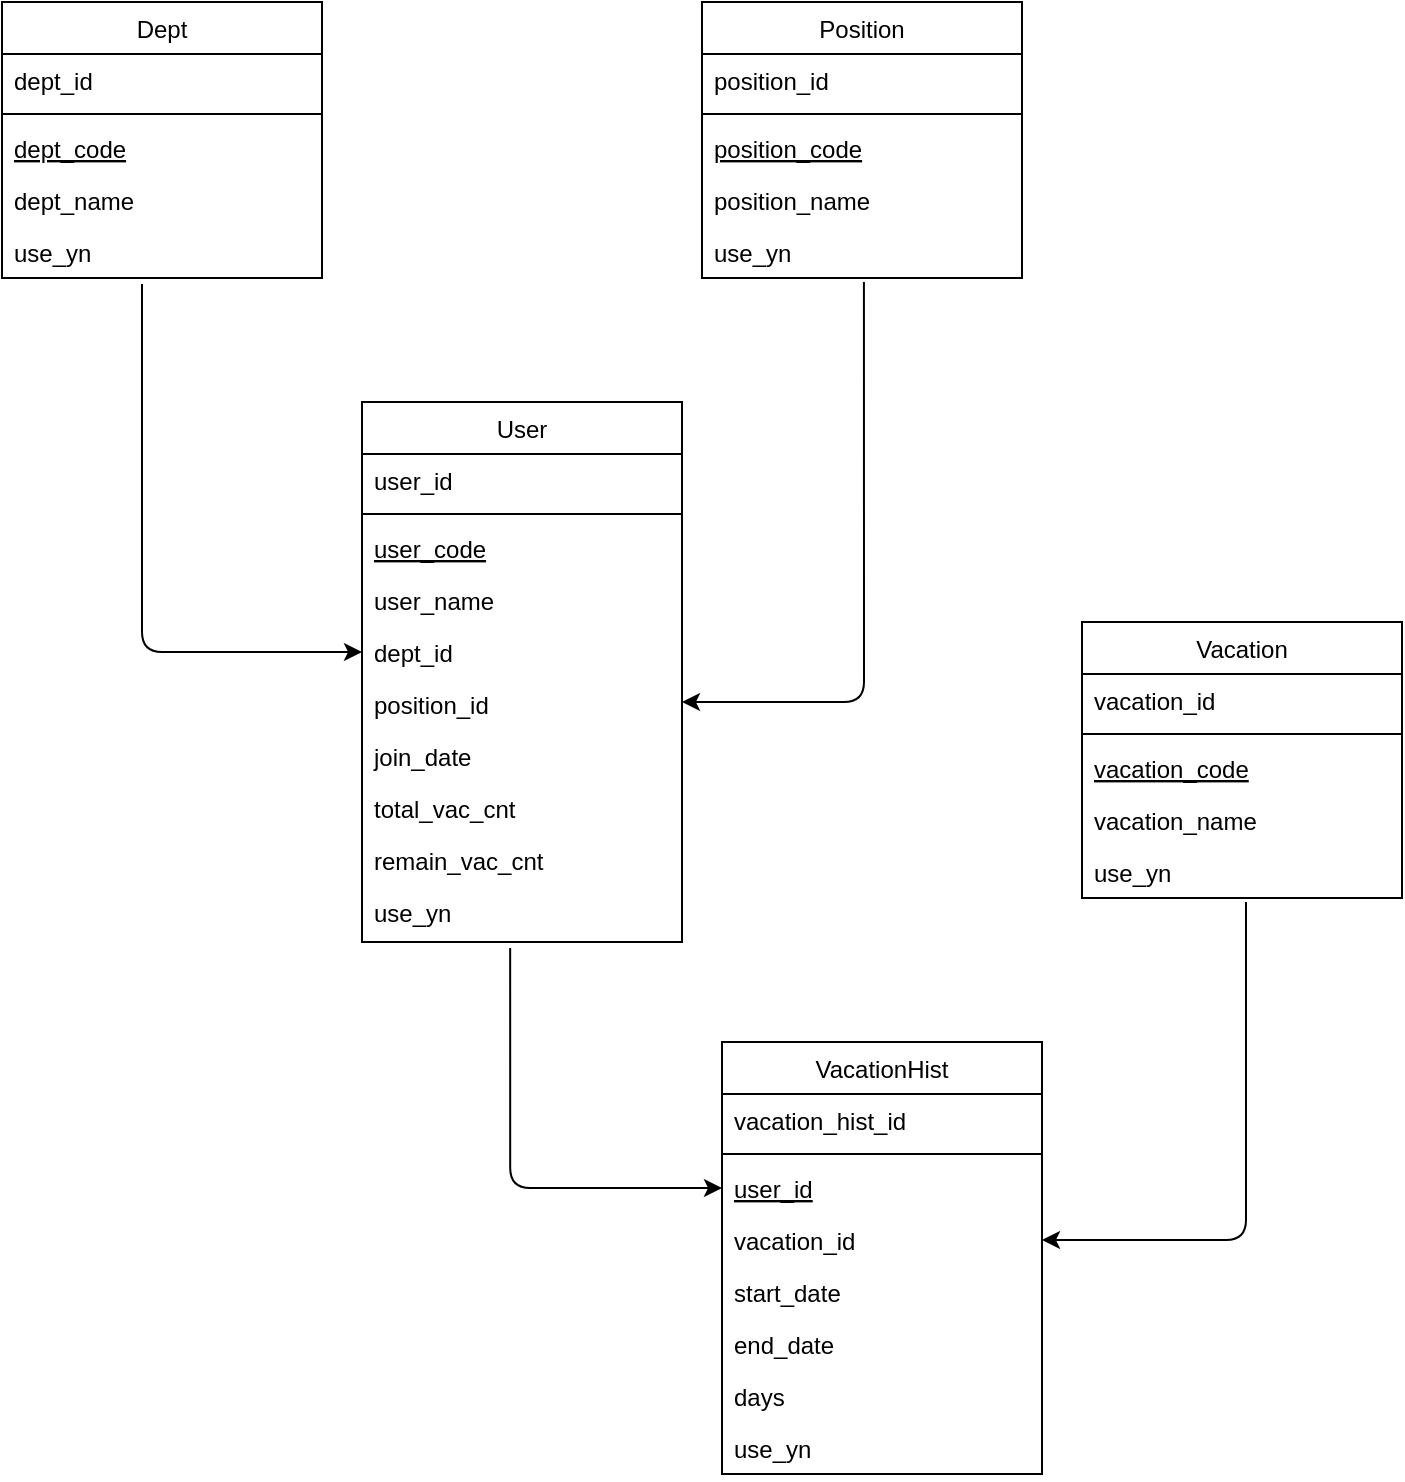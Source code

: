<mxfile version="14.2.9" type="device"><diagram id="C5RBs43oDa-KdzZeNtuy" name="Page-1"><mxGraphModel dx="1422" dy="705" grid="1" gridSize="10" guides="1" tooltips="1" connect="1" arrows="1" fold="1" page="1" pageScale="1" pageWidth="827" pageHeight="1169" math="0" shadow="0"><root><mxCell id="WIyWlLk6GJQsqaUBKTNV-0"/><mxCell id="WIyWlLk6GJQsqaUBKTNV-1" parent="WIyWlLk6GJQsqaUBKTNV-0"/><mxCell id="zkfFHV4jXpPFQw0GAbJ--6" value="Dept&#10;" style="swimlane;fontStyle=0;align=center;verticalAlign=top;childLayout=stackLayout;horizontal=1;startSize=26;horizontalStack=0;resizeParent=1;resizeLast=0;collapsible=1;marginBottom=0;rounded=0;shadow=0;strokeWidth=1;" parent="WIyWlLk6GJQsqaUBKTNV-1" vertex="1"><mxGeometry x="60" y="100" width="160" height="138" as="geometry"><mxRectangle x="130" y="380" width="160" height="26" as="alternateBounds"/></mxGeometry></mxCell><mxCell id="zkfFHV4jXpPFQw0GAbJ--7" value="dept_id&#10;" style="text;align=left;verticalAlign=top;spacingLeft=4;spacingRight=4;overflow=hidden;rotatable=0;points=[[0,0.5],[1,0.5]];portConstraint=eastwest;" parent="zkfFHV4jXpPFQw0GAbJ--6" vertex="1"><mxGeometry y="26" width="160" height="26" as="geometry"/></mxCell><mxCell id="zkfFHV4jXpPFQw0GAbJ--9" value="" style="line;html=1;strokeWidth=1;align=left;verticalAlign=middle;spacingTop=-1;spacingLeft=3;spacingRight=3;rotatable=0;labelPosition=right;points=[];portConstraint=eastwest;" parent="zkfFHV4jXpPFQw0GAbJ--6" vertex="1"><mxGeometry y="52" width="160" height="8" as="geometry"/></mxCell><mxCell id="zkfFHV4jXpPFQw0GAbJ--10" value="dept_code" style="text;align=left;verticalAlign=top;spacingLeft=4;spacingRight=4;overflow=hidden;rotatable=0;points=[[0,0.5],[1,0.5]];portConstraint=eastwest;fontStyle=4" parent="zkfFHV4jXpPFQw0GAbJ--6" vertex="1"><mxGeometry y="60" width="160" height="26" as="geometry"/></mxCell><mxCell id="zkfFHV4jXpPFQw0GAbJ--11" value="dept_name&#10;" style="text;align=left;verticalAlign=top;spacingLeft=4;spacingRight=4;overflow=hidden;rotatable=0;points=[[0,0.5],[1,0.5]];portConstraint=eastwest;" parent="zkfFHV4jXpPFQw0GAbJ--6" vertex="1"><mxGeometry y="86" width="160" height="26" as="geometry"/></mxCell><mxCell id="jxU5ZVfsKW5ekqhEbPgU-1" value="use_yn&#10;" style="text;align=left;verticalAlign=top;spacingLeft=4;spacingRight=4;overflow=hidden;rotatable=0;points=[[0,0.5],[1,0.5]];portConstraint=eastwest;" parent="zkfFHV4jXpPFQw0GAbJ--6" vertex="1"><mxGeometry y="112" width="160" height="26" as="geometry"/></mxCell><mxCell id="jxU5ZVfsKW5ekqhEbPgU-2" value="Position" style="swimlane;fontStyle=0;align=center;verticalAlign=top;childLayout=stackLayout;horizontal=1;startSize=26;horizontalStack=0;resizeParent=1;resizeLast=0;collapsible=1;marginBottom=0;rounded=0;shadow=0;strokeWidth=1;" parent="WIyWlLk6GJQsqaUBKTNV-1" vertex="1"><mxGeometry x="410" y="100" width="160" height="138" as="geometry"><mxRectangle x="130" y="380" width="160" height="26" as="alternateBounds"/></mxGeometry></mxCell><mxCell id="jxU5ZVfsKW5ekqhEbPgU-3" value="position_id" style="text;align=left;verticalAlign=top;spacingLeft=4;spacingRight=4;overflow=hidden;rotatable=0;points=[[0,0.5],[1,0.5]];portConstraint=eastwest;" parent="jxU5ZVfsKW5ekqhEbPgU-2" vertex="1"><mxGeometry y="26" width="160" height="26" as="geometry"/></mxCell><mxCell id="jxU5ZVfsKW5ekqhEbPgU-4" value="" style="line;html=1;strokeWidth=1;align=left;verticalAlign=middle;spacingTop=-1;spacingLeft=3;spacingRight=3;rotatable=0;labelPosition=right;points=[];portConstraint=eastwest;" parent="jxU5ZVfsKW5ekqhEbPgU-2" vertex="1"><mxGeometry y="52" width="160" height="8" as="geometry"/></mxCell><mxCell id="jxU5ZVfsKW5ekqhEbPgU-5" value="position_code&#10;" style="text;align=left;verticalAlign=top;spacingLeft=4;spacingRight=4;overflow=hidden;rotatable=0;points=[[0,0.5],[1,0.5]];portConstraint=eastwest;fontStyle=4" parent="jxU5ZVfsKW5ekqhEbPgU-2" vertex="1"><mxGeometry y="60" width="160" height="26" as="geometry"/></mxCell><mxCell id="jxU5ZVfsKW5ekqhEbPgU-6" value="position_name" style="text;align=left;verticalAlign=top;spacingLeft=4;spacingRight=4;overflow=hidden;rotatable=0;points=[[0,0.5],[1,0.5]];portConstraint=eastwest;" parent="jxU5ZVfsKW5ekqhEbPgU-2" vertex="1"><mxGeometry y="86" width="160" height="26" as="geometry"/></mxCell><mxCell id="jxU5ZVfsKW5ekqhEbPgU-7" value="use_yn" style="text;align=left;verticalAlign=top;spacingLeft=4;spacingRight=4;overflow=hidden;rotatable=0;points=[[0,0.5],[1,0.5]];portConstraint=eastwest;" parent="jxU5ZVfsKW5ekqhEbPgU-2" vertex="1"><mxGeometry y="112" width="160" height="26" as="geometry"/></mxCell><mxCell id="jxU5ZVfsKW5ekqhEbPgU-8" value="User" style="swimlane;fontStyle=0;align=center;verticalAlign=top;childLayout=stackLayout;horizontal=1;startSize=26;horizontalStack=0;resizeParent=1;resizeLast=0;collapsible=1;marginBottom=0;rounded=0;shadow=0;strokeWidth=1;" parent="WIyWlLk6GJQsqaUBKTNV-1" vertex="1"><mxGeometry x="240" y="300" width="160" height="270" as="geometry"><mxRectangle x="130" y="380" width="160" height="26" as="alternateBounds"/></mxGeometry></mxCell><mxCell id="jxU5ZVfsKW5ekqhEbPgU-9" value="user_id" style="text;align=left;verticalAlign=top;spacingLeft=4;spacingRight=4;overflow=hidden;rotatable=0;points=[[0,0.5],[1,0.5]];portConstraint=eastwest;" parent="jxU5ZVfsKW5ekqhEbPgU-8" vertex="1"><mxGeometry y="26" width="160" height="26" as="geometry"/></mxCell><mxCell id="jxU5ZVfsKW5ekqhEbPgU-10" value="" style="line;html=1;strokeWidth=1;align=left;verticalAlign=middle;spacingTop=-1;spacingLeft=3;spacingRight=3;rotatable=0;labelPosition=right;points=[];portConstraint=eastwest;" parent="jxU5ZVfsKW5ekqhEbPgU-8" vertex="1"><mxGeometry y="52" width="160" height="8" as="geometry"/></mxCell><mxCell id="jxU5ZVfsKW5ekqhEbPgU-11" value="user_code" style="text;align=left;verticalAlign=top;spacingLeft=4;spacingRight=4;overflow=hidden;rotatable=0;points=[[0,0.5],[1,0.5]];portConstraint=eastwest;fontStyle=4" parent="jxU5ZVfsKW5ekqhEbPgU-8" vertex="1"><mxGeometry y="60" width="160" height="26" as="geometry"/></mxCell><mxCell id="jxU5ZVfsKW5ekqhEbPgU-12" value="user_name" style="text;align=left;verticalAlign=top;spacingLeft=4;spacingRight=4;overflow=hidden;rotatable=0;points=[[0,0.5],[1,0.5]];portConstraint=eastwest;" parent="jxU5ZVfsKW5ekqhEbPgU-8" vertex="1"><mxGeometry y="86" width="160" height="26" as="geometry"/></mxCell><mxCell id="jxU5ZVfsKW5ekqhEbPgU-13" value="dept_id" style="text;align=left;verticalAlign=top;spacingLeft=4;spacingRight=4;overflow=hidden;rotatable=0;points=[[0,0.5],[1,0.5]];portConstraint=eastwest;" parent="jxU5ZVfsKW5ekqhEbPgU-8" vertex="1"><mxGeometry y="112" width="160" height="26" as="geometry"/></mxCell><mxCell id="jxU5ZVfsKW5ekqhEbPgU-15" value="position_id" style="text;align=left;verticalAlign=top;spacingLeft=4;spacingRight=4;overflow=hidden;rotatable=0;points=[[0,0.5],[1,0.5]];portConstraint=eastwest;" parent="jxU5ZVfsKW5ekqhEbPgU-8" vertex="1"><mxGeometry y="138" width="160" height="26" as="geometry"/></mxCell><mxCell id="jxU5ZVfsKW5ekqhEbPgU-16" value="join_date" style="text;align=left;verticalAlign=top;spacingLeft=4;spacingRight=4;overflow=hidden;rotatable=0;points=[[0,0.5],[1,0.5]];portConstraint=eastwest;" parent="jxU5ZVfsKW5ekqhEbPgU-8" vertex="1"><mxGeometry y="164" width="160" height="26" as="geometry"/></mxCell><mxCell id="jxU5ZVfsKW5ekqhEbPgU-17" value="total_vac_cnt&#10;" style="text;align=left;verticalAlign=top;spacingLeft=4;spacingRight=4;overflow=hidden;rotatable=0;points=[[0,0.5],[1,0.5]];portConstraint=eastwest;" parent="jxU5ZVfsKW5ekqhEbPgU-8" vertex="1"><mxGeometry y="190" width="160" height="26" as="geometry"/></mxCell><mxCell id="jxU5ZVfsKW5ekqhEbPgU-18" value="remain_vac_cnt&#10;" style="text;align=left;verticalAlign=top;spacingLeft=4;spacingRight=4;overflow=hidden;rotatable=0;points=[[0,0.5],[1,0.5]];portConstraint=eastwest;" parent="jxU5ZVfsKW5ekqhEbPgU-8" vertex="1"><mxGeometry y="216" width="160" height="26" as="geometry"/></mxCell><mxCell id="jxU5ZVfsKW5ekqhEbPgU-19" value="use_yn&#10;" style="text;align=left;verticalAlign=top;spacingLeft=4;spacingRight=4;overflow=hidden;rotatable=0;points=[[0,0.5],[1,0.5]];portConstraint=eastwest;" parent="jxU5ZVfsKW5ekqhEbPgU-8" vertex="1"><mxGeometry y="242" width="160" height="26" as="geometry"/></mxCell><mxCell id="jxU5ZVfsKW5ekqhEbPgU-24" value="" style="edgeStyle=segmentEdgeStyle;endArrow=classic;html=1;entryX=0;entryY=0.5;entryDx=0;entryDy=0;" parent="WIyWlLk6GJQsqaUBKTNV-1" target="jxU5ZVfsKW5ekqhEbPgU-13" edge="1"><mxGeometry width="50" height="50" relative="1" as="geometry"><mxPoint x="130" y="241" as="sourcePoint"/><mxPoint x="130" y="280" as="targetPoint"/><Array as="points"><mxPoint x="130" y="425"/></Array></mxGeometry></mxCell><mxCell id="jxU5ZVfsKW5ekqhEbPgU-25" value="" style="edgeStyle=segmentEdgeStyle;endArrow=classic;html=1;exitX=0.506;exitY=1.077;exitDx=0;exitDy=0;exitPerimeter=0;" parent="WIyWlLk6GJQsqaUBKTNV-1" source="jxU5ZVfsKW5ekqhEbPgU-7" edge="1"><mxGeometry width="50" height="50" relative="1" as="geometry"><mxPoint x="500" y="380" as="sourcePoint"/><mxPoint x="400" y="450" as="targetPoint"/><Array as="points"><mxPoint x="491" y="450"/><mxPoint x="400" y="450"/></Array></mxGeometry></mxCell><mxCell id="jxU5ZVfsKW5ekqhEbPgU-26" value="VacationHist&#10;" style="swimlane;fontStyle=0;align=center;verticalAlign=top;childLayout=stackLayout;horizontal=1;startSize=26;horizontalStack=0;resizeParent=1;resizeLast=0;collapsible=1;marginBottom=0;rounded=0;shadow=0;strokeWidth=1;" parent="WIyWlLk6GJQsqaUBKTNV-1" vertex="1"><mxGeometry x="420" y="620" width="160" height="216" as="geometry"><mxRectangle x="130" y="380" width="160" height="26" as="alternateBounds"/></mxGeometry></mxCell><mxCell id="jxU5ZVfsKW5ekqhEbPgU-27" value="vacation_hist_id" style="text;align=left;verticalAlign=top;spacingLeft=4;spacingRight=4;overflow=hidden;rotatable=0;points=[[0,0.5],[1,0.5]];portConstraint=eastwest;" parent="jxU5ZVfsKW5ekqhEbPgU-26" vertex="1"><mxGeometry y="26" width="160" height="26" as="geometry"/></mxCell><mxCell id="jxU5ZVfsKW5ekqhEbPgU-28" value="" style="line;html=1;strokeWidth=1;align=left;verticalAlign=middle;spacingTop=-1;spacingLeft=3;spacingRight=3;rotatable=0;labelPosition=right;points=[];portConstraint=eastwest;" parent="jxU5ZVfsKW5ekqhEbPgU-26" vertex="1"><mxGeometry y="52" width="160" height="8" as="geometry"/></mxCell><mxCell id="jxU5ZVfsKW5ekqhEbPgU-29" value="user_id" style="text;align=left;verticalAlign=top;spacingLeft=4;spacingRight=4;overflow=hidden;rotatable=0;points=[[0,0.5],[1,0.5]];portConstraint=eastwest;fontStyle=4" parent="jxU5ZVfsKW5ekqhEbPgU-26" vertex="1"><mxGeometry y="60" width="160" height="26" as="geometry"/></mxCell><mxCell id="jxU5ZVfsKW5ekqhEbPgU-30" value="vacation_id" style="text;align=left;verticalAlign=top;spacingLeft=4;spacingRight=4;overflow=hidden;rotatable=0;points=[[0,0.5],[1,0.5]];portConstraint=eastwest;" parent="jxU5ZVfsKW5ekqhEbPgU-26" vertex="1"><mxGeometry y="86" width="160" height="26" as="geometry"/></mxCell><mxCell id="jxU5ZVfsKW5ekqhEbPgU-31" value="start_date" style="text;align=left;verticalAlign=top;spacingLeft=4;spacingRight=4;overflow=hidden;rotatable=0;points=[[0,0.5],[1,0.5]];portConstraint=eastwest;" parent="jxU5ZVfsKW5ekqhEbPgU-26" vertex="1"><mxGeometry y="112" width="160" height="26" as="geometry"/></mxCell><mxCell id="jxU5ZVfsKW5ekqhEbPgU-38" value="end_date" style="text;align=left;verticalAlign=top;spacingLeft=4;spacingRight=4;overflow=hidden;rotatable=0;points=[[0,0.5],[1,0.5]];portConstraint=eastwest;" parent="jxU5ZVfsKW5ekqhEbPgU-26" vertex="1"><mxGeometry y="138" width="160" height="26" as="geometry"/></mxCell><mxCell id="jxU5ZVfsKW5ekqhEbPgU-39" value="days" style="text;align=left;verticalAlign=top;spacingLeft=4;spacingRight=4;overflow=hidden;rotatable=0;points=[[0,0.5],[1,0.5]];portConstraint=eastwest;" parent="jxU5ZVfsKW5ekqhEbPgU-26" vertex="1"><mxGeometry y="164" width="160" height="26" as="geometry"/></mxCell><mxCell id="jxU5ZVfsKW5ekqhEbPgU-40" value="use_yn" style="text;align=left;verticalAlign=top;spacingLeft=4;spacingRight=4;overflow=hidden;rotatable=0;points=[[0,0.5],[1,0.5]];portConstraint=eastwest;" parent="jxU5ZVfsKW5ekqhEbPgU-26" vertex="1"><mxGeometry y="190" width="160" height="26" as="geometry"/></mxCell><mxCell id="jxU5ZVfsKW5ekqhEbPgU-32" value="Vacation&#10;" style="swimlane;fontStyle=0;align=center;verticalAlign=top;childLayout=stackLayout;horizontal=1;startSize=26;horizontalStack=0;resizeParent=1;resizeLast=0;collapsible=1;marginBottom=0;rounded=0;shadow=0;strokeWidth=1;" parent="WIyWlLk6GJQsqaUBKTNV-1" vertex="1"><mxGeometry x="600" y="410" width="160" height="138" as="geometry"><mxRectangle x="130" y="380" width="160" height="26" as="alternateBounds"/></mxGeometry></mxCell><mxCell id="jxU5ZVfsKW5ekqhEbPgU-33" value="vacation_id" style="text;align=left;verticalAlign=top;spacingLeft=4;spacingRight=4;overflow=hidden;rotatable=0;points=[[0,0.5],[1,0.5]];portConstraint=eastwest;" parent="jxU5ZVfsKW5ekqhEbPgU-32" vertex="1"><mxGeometry y="26" width="160" height="26" as="geometry"/></mxCell><mxCell id="jxU5ZVfsKW5ekqhEbPgU-34" value="" style="line;html=1;strokeWidth=1;align=left;verticalAlign=middle;spacingTop=-1;spacingLeft=3;spacingRight=3;rotatable=0;labelPosition=right;points=[];portConstraint=eastwest;" parent="jxU5ZVfsKW5ekqhEbPgU-32" vertex="1"><mxGeometry y="52" width="160" height="8" as="geometry"/></mxCell><mxCell id="jxU5ZVfsKW5ekqhEbPgU-35" value="vacation_code" style="text;align=left;verticalAlign=top;spacingLeft=4;spacingRight=4;overflow=hidden;rotatable=0;points=[[0,0.5],[1,0.5]];portConstraint=eastwest;fontStyle=4" parent="jxU5ZVfsKW5ekqhEbPgU-32" vertex="1"><mxGeometry y="60" width="160" height="26" as="geometry"/></mxCell><mxCell id="jxU5ZVfsKW5ekqhEbPgU-36" value="vacation_name" style="text;align=left;verticalAlign=top;spacingLeft=4;spacingRight=4;overflow=hidden;rotatable=0;points=[[0,0.5],[1,0.5]];portConstraint=eastwest;" parent="jxU5ZVfsKW5ekqhEbPgU-32" vertex="1"><mxGeometry y="86" width="160" height="26" as="geometry"/></mxCell><mxCell id="jxU5ZVfsKW5ekqhEbPgU-37" value="use_yn" style="text;align=left;verticalAlign=top;spacingLeft=4;spacingRight=4;overflow=hidden;rotatable=0;points=[[0,0.5],[1,0.5]];portConstraint=eastwest;" parent="jxU5ZVfsKW5ekqhEbPgU-32" vertex="1"><mxGeometry y="112" width="160" height="26" as="geometry"/></mxCell><mxCell id="jxU5ZVfsKW5ekqhEbPgU-41" value="" style="edgeStyle=segmentEdgeStyle;endArrow=classic;html=1;entryX=0;entryY=0.5;entryDx=0;entryDy=0;exitX=0.463;exitY=1.192;exitDx=0;exitDy=0;exitPerimeter=0;" parent="WIyWlLk6GJQsqaUBKTNV-1" source="jxU5ZVfsKW5ekqhEbPgU-19" target="jxU5ZVfsKW5ekqhEbPgU-29" edge="1"><mxGeometry width="50" height="50" relative="1" as="geometry"><mxPoint x="330" y="740" as="sourcePoint"/><mxPoint x="380" y="690" as="targetPoint"/><Array as="points"><mxPoint x="314" y="693"/></Array></mxGeometry></mxCell><mxCell id="jxU5ZVfsKW5ekqhEbPgU-42" value="" style="edgeStyle=segmentEdgeStyle;endArrow=classic;html=1;entryX=1;entryY=0.5;entryDx=0;entryDy=0;" parent="WIyWlLk6GJQsqaUBKTNV-1" target="jxU5ZVfsKW5ekqhEbPgU-30" edge="1"><mxGeometry width="50" height="50" relative="1" as="geometry"><mxPoint x="682" y="550" as="sourcePoint"/><mxPoint x="775.92" y="680.01" as="targetPoint"/><Array as="points"><mxPoint x="682" y="719"/></Array></mxGeometry></mxCell></root></mxGraphModel></diagram></mxfile>
